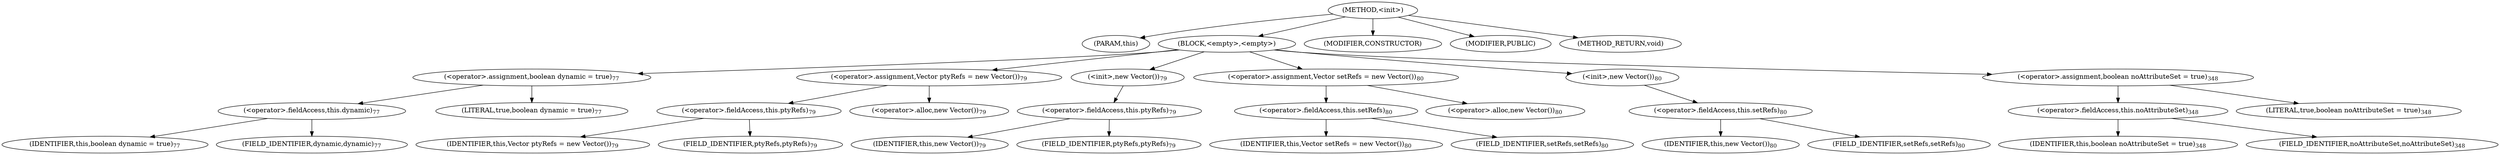 digraph "&lt;init&gt;" {  
"964" [label = <(METHOD,&lt;init&gt;)> ]
"965" [label = <(PARAM,this)> ]
"966" [label = <(BLOCK,&lt;empty&gt;,&lt;empty&gt;)> ]
"967" [label = <(&lt;operator&gt;.assignment,boolean dynamic = true)<SUB>77</SUB>> ]
"968" [label = <(&lt;operator&gt;.fieldAccess,this.dynamic)<SUB>77</SUB>> ]
"969" [label = <(IDENTIFIER,this,boolean dynamic = true)<SUB>77</SUB>> ]
"970" [label = <(FIELD_IDENTIFIER,dynamic,dynamic)<SUB>77</SUB>> ]
"971" [label = <(LITERAL,true,boolean dynamic = true)<SUB>77</SUB>> ]
"972" [label = <(&lt;operator&gt;.assignment,Vector ptyRefs = new Vector())<SUB>79</SUB>> ]
"973" [label = <(&lt;operator&gt;.fieldAccess,this.ptyRefs)<SUB>79</SUB>> ]
"974" [label = <(IDENTIFIER,this,Vector ptyRefs = new Vector())<SUB>79</SUB>> ]
"975" [label = <(FIELD_IDENTIFIER,ptyRefs,ptyRefs)<SUB>79</SUB>> ]
"976" [label = <(&lt;operator&gt;.alloc,new Vector())<SUB>79</SUB>> ]
"977" [label = <(&lt;init&gt;,new Vector())<SUB>79</SUB>> ]
"978" [label = <(&lt;operator&gt;.fieldAccess,this.ptyRefs)<SUB>79</SUB>> ]
"979" [label = <(IDENTIFIER,this,new Vector())<SUB>79</SUB>> ]
"980" [label = <(FIELD_IDENTIFIER,ptyRefs,ptyRefs)<SUB>79</SUB>> ]
"981" [label = <(&lt;operator&gt;.assignment,Vector setRefs = new Vector())<SUB>80</SUB>> ]
"982" [label = <(&lt;operator&gt;.fieldAccess,this.setRefs)<SUB>80</SUB>> ]
"983" [label = <(IDENTIFIER,this,Vector setRefs = new Vector())<SUB>80</SUB>> ]
"984" [label = <(FIELD_IDENTIFIER,setRefs,setRefs)<SUB>80</SUB>> ]
"985" [label = <(&lt;operator&gt;.alloc,new Vector())<SUB>80</SUB>> ]
"986" [label = <(&lt;init&gt;,new Vector())<SUB>80</SUB>> ]
"987" [label = <(&lt;operator&gt;.fieldAccess,this.setRefs)<SUB>80</SUB>> ]
"988" [label = <(IDENTIFIER,this,new Vector())<SUB>80</SUB>> ]
"989" [label = <(FIELD_IDENTIFIER,setRefs,setRefs)<SUB>80</SUB>> ]
"990" [label = <(&lt;operator&gt;.assignment,boolean noAttributeSet = true)<SUB>348</SUB>> ]
"991" [label = <(&lt;operator&gt;.fieldAccess,this.noAttributeSet)<SUB>348</SUB>> ]
"992" [label = <(IDENTIFIER,this,boolean noAttributeSet = true)<SUB>348</SUB>> ]
"993" [label = <(FIELD_IDENTIFIER,noAttributeSet,noAttributeSet)<SUB>348</SUB>> ]
"994" [label = <(LITERAL,true,boolean noAttributeSet = true)<SUB>348</SUB>> ]
"995" [label = <(MODIFIER,CONSTRUCTOR)> ]
"996" [label = <(MODIFIER,PUBLIC)> ]
"997" [label = <(METHOD_RETURN,void)> ]
  "964" -> "965" 
  "964" -> "966" 
  "964" -> "995" 
  "964" -> "996" 
  "964" -> "997" 
  "966" -> "967" 
  "966" -> "972" 
  "966" -> "977" 
  "966" -> "981" 
  "966" -> "986" 
  "966" -> "990" 
  "967" -> "968" 
  "967" -> "971" 
  "968" -> "969" 
  "968" -> "970" 
  "972" -> "973" 
  "972" -> "976" 
  "973" -> "974" 
  "973" -> "975" 
  "977" -> "978" 
  "978" -> "979" 
  "978" -> "980" 
  "981" -> "982" 
  "981" -> "985" 
  "982" -> "983" 
  "982" -> "984" 
  "986" -> "987" 
  "987" -> "988" 
  "987" -> "989" 
  "990" -> "991" 
  "990" -> "994" 
  "991" -> "992" 
  "991" -> "993" 
}
